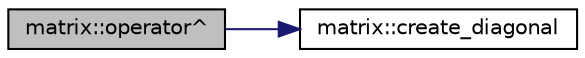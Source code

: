 digraph "matrix::operator^"
{
 // LATEX_PDF_SIZE
  edge [fontname="Helvetica",fontsize="10",labelfontname="Helvetica",labelfontsize="10"];
  node [fontname="Helvetica",fontsize="10",shape=record];
  rankdir="LR";
  Node1 [label="matrix::operator^",height=0.2,width=0.4,color="black", fillcolor="grey75", style="filled", fontcolor="black",tooltip="Matrix power."];
  Node1 -> Node2 [color="midnightblue",fontsize="10",style="solid",fontname="Helvetica"];
  Node2 [label="matrix::create_diagonal",height=0.2,width=0.4,color="black", fillcolor="white", style="filled",URL="$classmatrix.html#a14090cbb3cfb87aa2eb35afb1bc4458f",tooltip="Create a diagonal matrix."];
}
